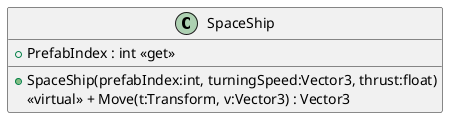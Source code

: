 @startuml
class SpaceShip {
    + PrefabIndex : int <<get>>
    + SpaceShip(prefabIndex:int, turningSpeed:Vector3, thrust:float)
    <<virtual>> + Move(t:Transform, v:Vector3) : Vector3
}
@enduml
